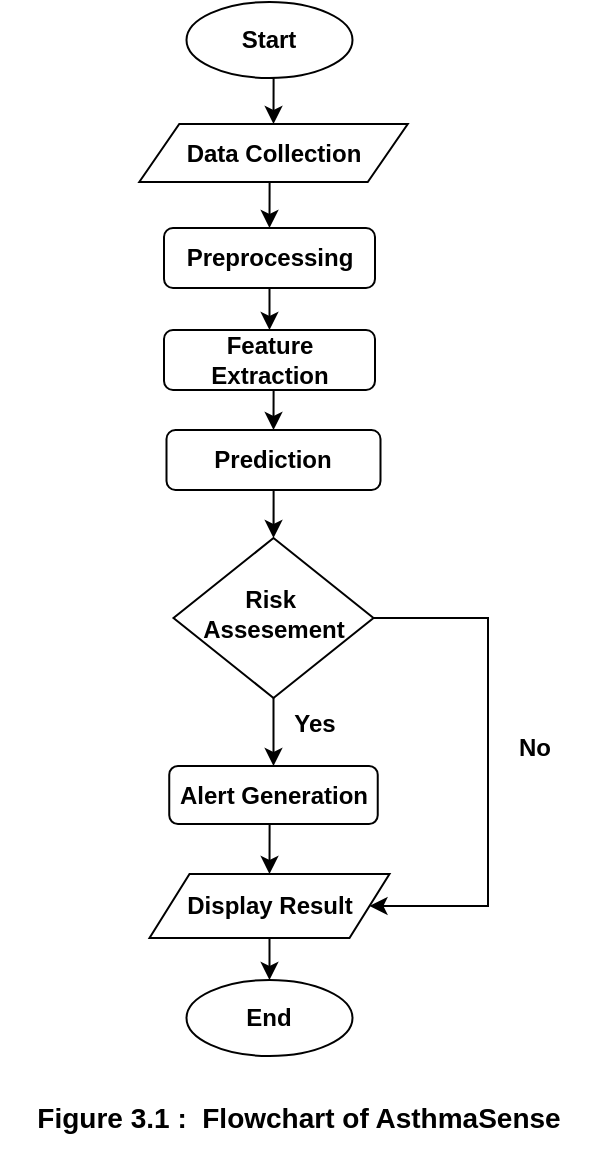 <mxfile version="27.0.2">
  <diagram id="C5RBs43oDa-KdzZeNtuy" name="Page-1">
    <mxGraphModel dx="1028" dy="659" grid="0" gridSize="10" guides="1" tooltips="1" connect="1" arrows="1" fold="1" page="1" pageScale="1" pageWidth="827" pageHeight="1169" background="none" math="0" shadow="0">
      <root>
        <mxCell id="WIyWlLk6GJQsqaUBKTNV-0" />
        <mxCell id="WIyWlLk6GJQsqaUBKTNV-1" parent="WIyWlLk6GJQsqaUBKTNV-0" />
        <mxCell id="uY9-OP6-g6vNPcTjIOHh-0" style="edgeStyle=orthogonalEdgeStyle;rounded=0;orthogonalLoop=1;jettySize=auto;html=1;entryX=0.5;entryY=0;entryDx=0;entryDy=0;" parent="WIyWlLk6GJQsqaUBKTNV-1" source="WIyWlLk6GJQsqaUBKTNV-7" target="WIyWlLk6GJQsqaUBKTNV-10" edge="1">
          <mxGeometry relative="1" as="geometry" />
        </mxCell>
        <mxCell id="WIyWlLk6GJQsqaUBKTNV-7" value="Prediction" style="rounded=1;whiteSpace=wrap;html=1;fontSize=12;glass=0;strokeWidth=1;shadow=0;fontStyle=1" parent="WIyWlLk6GJQsqaUBKTNV-1" vertex="1">
          <mxGeometry x="347.25" y="289" width="107" height="30" as="geometry" />
        </mxCell>
        <mxCell id="C69K6Irlst1QiLuWDknd-7" style="edgeStyle=orthogonalEdgeStyle;rounded=0;orthogonalLoop=1;jettySize=auto;html=1;exitX=0.5;exitY=1;exitDx=0;exitDy=0;entryX=0.5;entryY=0;entryDx=0;entryDy=0;" edge="1" parent="WIyWlLk6GJQsqaUBKTNV-1" source="WIyWlLk6GJQsqaUBKTNV-10" target="WIyWlLk6GJQsqaUBKTNV-11">
          <mxGeometry relative="1" as="geometry" />
        </mxCell>
        <mxCell id="C69K6Irlst1QiLuWDknd-8" style="edgeStyle=orthogonalEdgeStyle;rounded=0;orthogonalLoop=1;jettySize=auto;html=1;exitX=1;exitY=0.5;exitDx=0;exitDy=0;entryX=1;entryY=0.5;entryDx=0;entryDy=0;" edge="1" parent="WIyWlLk6GJQsqaUBKTNV-1" source="WIyWlLk6GJQsqaUBKTNV-10" target="C69K6Irlst1QiLuWDknd-4">
          <mxGeometry relative="1" as="geometry">
            <Array as="points">
              <mxPoint x="508" y="383" />
              <mxPoint x="508" y="527" />
            </Array>
          </mxGeometry>
        </mxCell>
        <mxCell id="WIyWlLk6GJQsqaUBKTNV-10" value="Risk&amp;nbsp;&lt;div&gt;Assesement&lt;/div&gt;" style="rhombus;whiteSpace=wrap;html=1;shadow=0;fontFamily=Helvetica;fontSize=12;align=center;strokeWidth=1;spacing=6;spacingTop=-4;fontStyle=1" parent="WIyWlLk6GJQsqaUBKTNV-1" vertex="1">
          <mxGeometry x="350.75" y="343" width="100" height="80" as="geometry" />
        </mxCell>
        <mxCell id="C69K6Irlst1QiLuWDknd-5" style="edgeStyle=orthogonalEdgeStyle;rounded=0;orthogonalLoop=1;jettySize=auto;html=1;exitX=0.5;exitY=1;exitDx=0;exitDy=0;entryX=0.5;entryY=0;entryDx=0;entryDy=0;" edge="1" parent="WIyWlLk6GJQsqaUBKTNV-1" source="WIyWlLk6GJQsqaUBKTNV-11" target="C69K6Irlst1QiLuWDknd-4">
          <mxGeometry relative="1" as="geometry" />
        </mxCell>
        <mxCell id="WIyWlLk6GJQsqaUBKTNV-11" value="Alert Generation" style="rounded=1;whiteSpace=wrap;html=1;fontSize=12;glass=0;strokeWidth=1;shadow=0;fontStyle=1" parent="WIyWlLk6GJQsqaUBKTNV-1" vertex="1">
          <mxGeometry x="348.62" y="457" width="104.25" height="29" as="geometry" />
        </mxCell>
        <mxCell id="C69K6Irlst1QiLuWDknd-2" style="edgeStyle=orthogonalEdgeStyle;rounded=0;orthogonalLoop=1;jettySize=auto;html=1;exitX=0.5;exitY=1;exitDx=0;exitDy=0;entryX=0.5;entryY=0;entryDx=0;entryDy=0;" edge="1" parent="WIyWlLk6GJQsqaUBKTNV-1" source="uY9-OP6-g6vNPcTjIOHh-1" target="C69K6Irlst1QiLuWDknd-1">
          <mxGeometry relative="1" as="geometry" />
        </mxCell>
        <mxCell id="uY9-OP6-g6vNPcTjIOHh-1" value="Start" style="ellipse;whiteSpace=wrap;html=1;fontStyle=1" parent="WIyWlLk6GJQsqaUBKTNV-1" vertex="1">
          <mxGeometry x="357.25" y="75" width="83" height="38" as="geometry" />
        </mxCell>
        <mxCell id="uY9-OP6-g6vNPcTjIOHh-6" style="edgeStyle=orthogonalEdgeStyle;rounded=0;orthogonalLoop=1;jettySize=auto;html=1;exitX=0.5;exitY=1;exitDx=0;exitDy=0;entryX=0.5;entryY=0;entryDx=0;entryDy=0;" parent="WIyWlLk6GJQsqaUBKTNV-1" source="uY9-OP6-g6vNPcTjIOHh-3" target="uY9-OP6-g6vNPcTjIOHh-5" edge="1">
          <mxGeometry relative="1" as="geometry" />
        </mxCell>
        <mxCell id="uY9-OP6-g6vNPcTjIOHh-3" value="Preprocessing" style="rounded=1;whiteSpace=wrap;html=1;fontSize=12;glass=0;strokeWidth=1;shadow=0;fontStyle=1" parent="WIyWlLk6GJQsqaUBKTNV-1" vertex="1">
          <mxGeometry x="346" y="188" width="105.5" height="30" as="geometry" />
        </mxCell>
        <mxCell id="uY9-OP6-g6vNPcTjIOHh-9" style="edgeStyle=orthogonalEdgeStyle;rounded=0;orthogonalLoop=1;jettySize=auto;html=1;exitX=0.5;exitY=1;exitDx=0;exitDy=0;entryX=0.5;entryY=0;entryDx=0;entryDy=0;" parent="WIyWlLk6GJQsqaUBKTNV-1" source="uY9-OP6-g6vNPcTjIOHh-5" target="WIyWlLk6GJQsqaUBKTNV-7" edge="1">
          <mxGeometry relative="1" as="geometry" />
        </mxCell>
        <mxCell id="uY9-OP6-g6vNPcTjIOHh-5" value="Feature Extraction" style="rounded=1;whiteSpace=wrap;html=1;fontSize=12;glass=0;strokeWidth=1;shadow=0;fontStyle=1" parent="WIyWlLk6GJQsqaUBKTNV-1" vertex="1">
          <mxGeometry x="346" y="239" width="105.5" height="30" as="geometry" />
        </mxCell>
        <mxCell id="uY9-OP6-g6vNPcTjIOHh-13" value="End" style="ellipse;whiteSpace=wrap;html=1;fontStyle=1" parent="WIyWlLk6GJQsqaUBKTNV-1" vertex="1">
          <mxGeometry x="357.25" y="564" width="83" height="38" as="geometry" />
        </mxCell>
        <mxCell id="myhJzZ5C2rX2rpD9jqG3-0" value="&lt;b&gt;&lt;font style=&quot;font-size: 14px;&quot;&gt;Figure 3.1 :&amp;nbsp; Flowchart of AsthmaSense&lt;/font&gt;&lt;/b&gt;" style="text;strokeColor=none;align=center;fillColor=none;html=1;verticalAlign=middle;whiteSpace=wrap;rounded=0;" parent="WIyWlLk6GJQsqaUBKTNV-1" vertex="1">
          <mxGeometry x="264" y="618" width="299" height="30" as="geometry" />
        </mxCell>
        <mxCell id="C69K6Irlst1QiLuWDknd-3" style="edgeStyle=orthogonalEdgeStyle;rounded=0;orthogonalLoop=1;jettySize=auto;html=1;exitX=0.5;exitY=1;exitDx=0;exitDy=0;entryX=0.5;entryY=0;entryDx=0;entryDy=0;" edge="1" parent="WIyWlLk6GJQsqaUBKTNV-1" source="C69K6Irlst1QiLuWDknd-1" target="uY9-OP6-g6vNPcTjIOHh-3">
          <mxGeometry relative="1" as="geometry" />
        </mxCell>
        <mxCell id="C69K6Irlst1QiLuWDknd-1" value="&lt;b&gt;Data Collection&lt;/b&gt;" style="shape=parallelogram;perimeter=parallelogramPerimeter;whiteSpace=wrap;html=1;fixedSize=1;" vertex="1" parent="WIyWlLk6GJQsqaUBKTNV-1">
          <mxGeometry x="333.63" y="136" width="134.25" height="29" as="geometry" />
        </mxCell>
        <mxCell id="C69K6Irlst1QiLuWDknd-6" style="edgeStyle=orthogonalEdgeStyle;rounded=0;orthogonalLoop=1;jettySize=auto;html=1;exitX=0.5;exitY=1;exitDx=0;exitDy=0;entryX=0.5;entryY=0;entryDx=0;entryDy=0;" edge="1" parent="WIyWlLk6GJQsqaUBKTNV-1" source="C69K6Irlst1QiLuWDknd-4" target="uY9-OP6-g6vNPcTjIOHh-13">
          <mxGeometry relative="1" as="geometry" />
        </mxCell>
        <mxCell id="C69K6Irlst1QiLuWDknd-4" value="&lt;b&gt;Display Result&lt;/b&gt;" style="shape=parallelogram;perimeter=parallelogramPerimeter;whiteSpace=wrap;html=1;fixedSize=1;" vertex="1" parent="WIyWlLk6GJQsqaUBKTNV-1">
          <mxGeometry x="338.75" y="511" width="120" height="32" as="geometry" />
        </mxCell>
        <mxCell id="C69K6Irlst1QiLuWDknd-9" value="&lt;b&gt;Yes&lt;/b&gt;" style="text;html=1;align=center;verticalAlign=middle;resizable=0;points=[];autosize=1;strokeColor=none;fillColor=none;" vertex="1" parent="WIyWlLk6GJQsqaUBKTNV-1">
          <mxGeometry x="401.25" y="423" width="39" height="26" as="geometry" />
        </mxCell>
        <mxCell id="C69K6Irlst1QiLuWDknd-10" value="&lt;b&gt;No&lt;/b&gt;" style="text;html=1;align=center;verticalAlign=middle;resizable=0;points=[];autosize=1;strokeColor=none;fillColor=none;" vertex="1" parent="WIyWlLk6GJQsqaUBKTNV-1">
          <mxGeometry x="514" y="435" width="34" height="26" as="geometry" />
        </mxCell>
      </root>
    </mxGraphModel>
  </diagram>
</mxfile>
